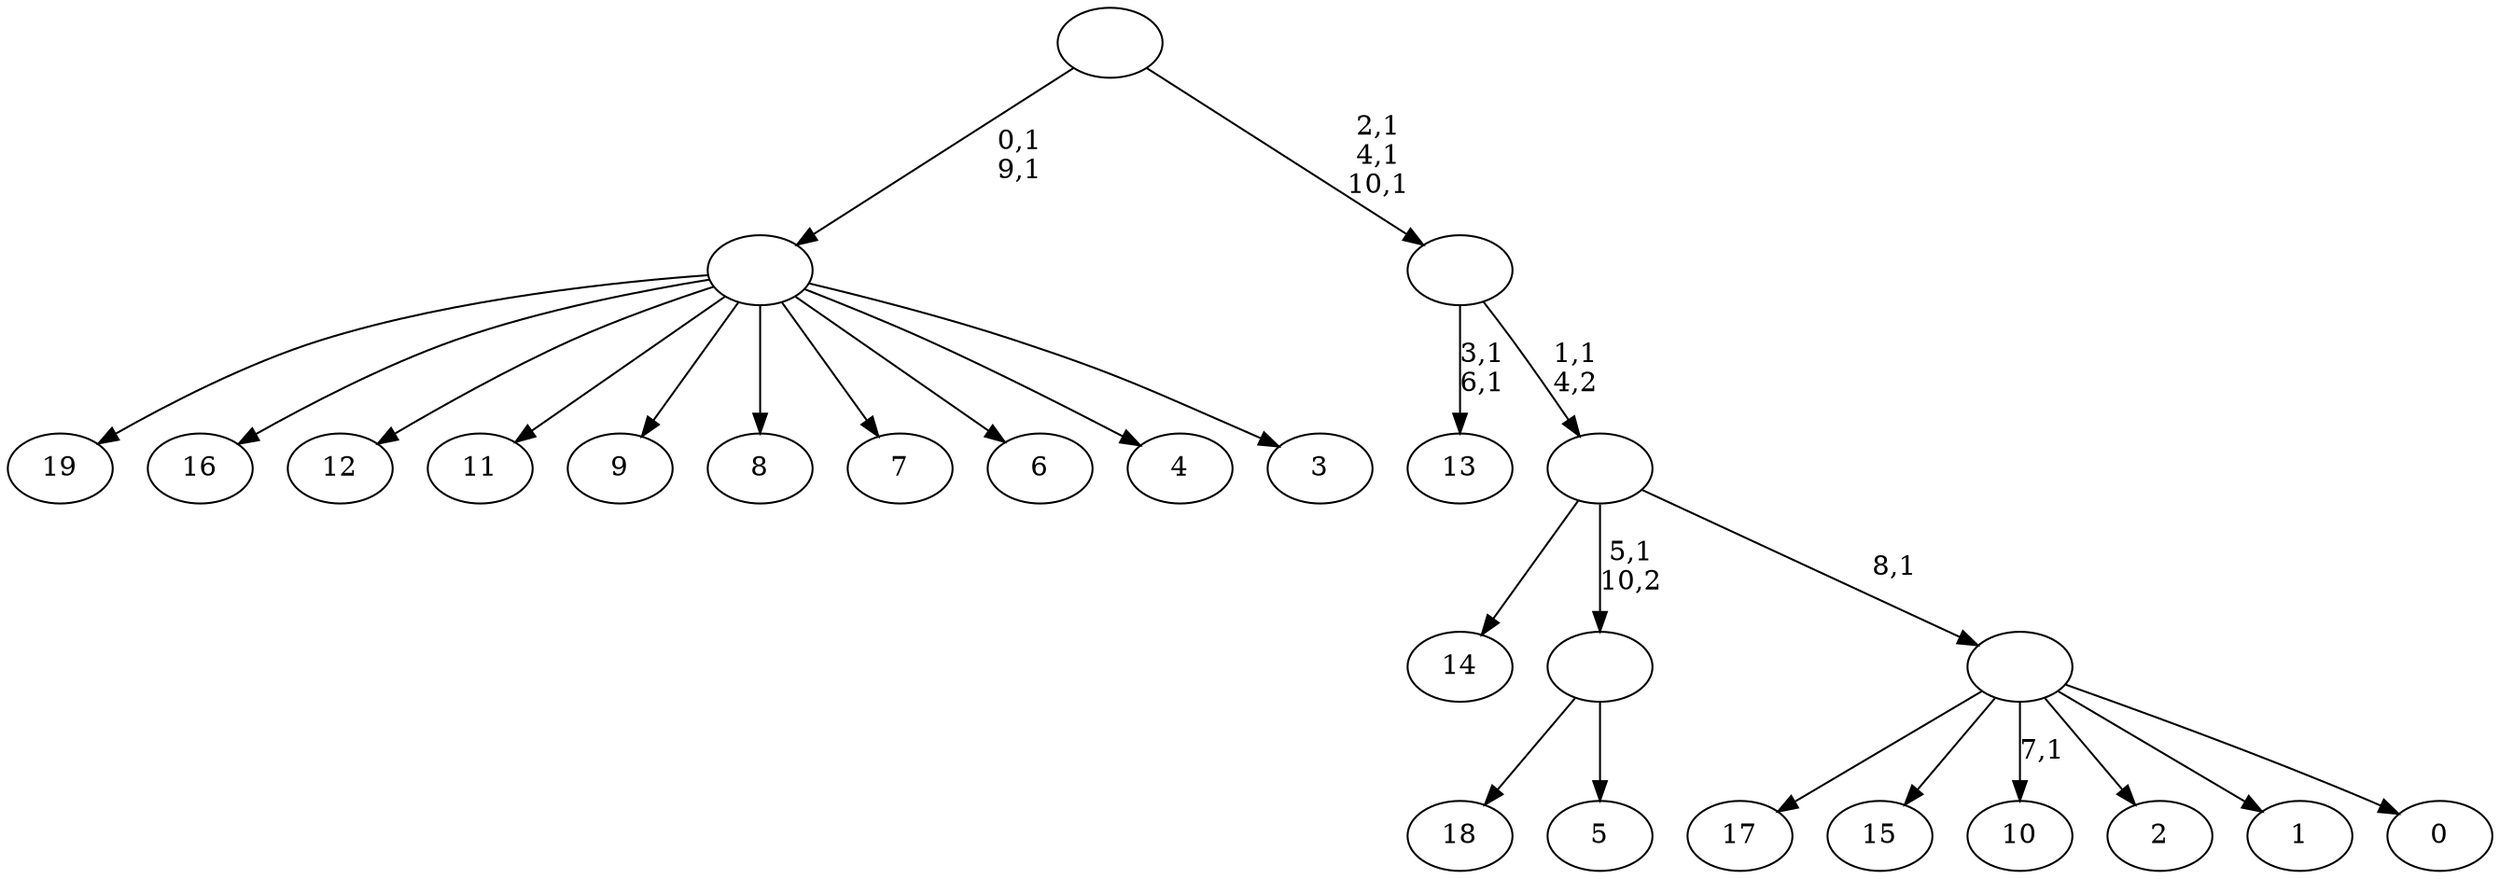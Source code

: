 digraph T {
	31 [label="19"]
	30 [label="18"]
	29 [label="17"]
	28 [label="16"]
	27 [label="15"]
	26 [label="14"]
	25 [label="13"]
	22 [label="12"]
	21 [label="11"]
	20 [label="10"]
	18 [label="9"]
	17 [label="8"]
	16 [label="7"]
	15 [label="6"]
	14 [label="5"]
	13 [label=""]
	12 [label="4"]
	11 [label="3"]
	10 [label=""]
	8 [label="2"]
	7 [label="1"]
	6 [label="0"]
	5 [label=""]
	4 [label=""]
	3 [label=""]
	0 [label=""]
	13 -> 30 [label=""]
	13 -> 14 [label=""]
	10 -> 31 [label=""]
	10 -> 28 [label=""]
	10 -> 22 [label=""]
	10 -> 21 [label=""]
	10 -> 18 [label=""]
	10 -> 17 [label=""]
	10 -> 16 [label=""]
	10 -> 15 [label=""]
	10 -> 12 [label=""]
	10 -> 11 [label=""]
	5 -> 20 [label="7,1"]
	5 -> 29 [label=""]
	5 -> 27 [label=""]
	5 -> 8 [label=""]
	5 -> 7 [label=""]
	5 -> 6 [label=""]
	4 -> 26 [label=""]
	4 -> 13 [label="5,1\n10,2"]
	4 -> 5 [label="8,1"]
	3 -> 25 [label="3,1\n6,1"]
	3 -> 4 [label="1,1\n4,2"]
	0 -> 3 [label="2,1\n4,1\n10,1"]
	0 -> 10 [label="0,1\n9,1"]
}
